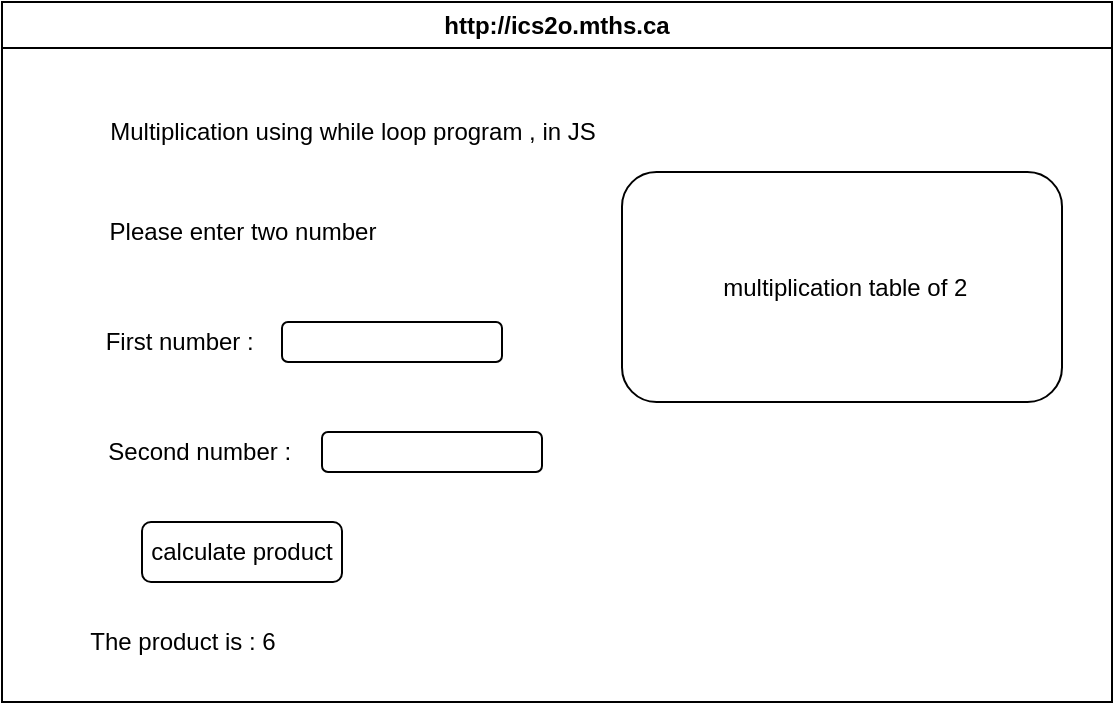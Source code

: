 <mxfile>
    <diagram id="HIP3nbAZw_EuaXWnEj3U" name="Page-1">
        <mxGraphModel dx="1086" dy="692" grid="1" gridSize="10" guides="1" tooltips="1" connect="1" arrows="1" fold="1" page="1" pageScale="1" pageWidth="850" pageHeight="1100" math="0" shadow="0">
            <root>
                <mxCell id="0"/>
                <mxCell id="1" parent="0"/>
                <mxCell id="7" value="http://ics2o.mths.ca" style="swimlane;whiteSpace=wrap;html=1;" parent="1" vertex="1">
                    <mxGeometry x="45" y="40" width="555" height="350" as="geometry"/>
                </mxCell>
                <mxCell id="9" value="Multiplication using while loop program , in JS" style="text;html=1;align=center;verticalAlign=middle;resizable=0;points=[];autosize=1;strokeColor=none;fillColor=none;" parent="7" vertex="1">
                    <mxGeometry x="40" y="50" width="270" height="30" as="geometry"/>
                </mxCell>
                <mxCell id="10" value="Please enter two number" style="text;html=1;align=center;verticalAlign=middle;resizable=0;points=[];autosize=1;strokeColor=none;fillColor=none;" parent="7" vertex="1">
                    <mxGeometry x="40" y="100" width="160" height="30" as="geometry"/>
                </mxCell>
                <mxCell id="11" value="First number :&amp;nbsp;" style="text;html=1;align=center;verticalAlign=middle;resizable=0;points=[];autosize=1;strokeColor=none;fillColor=none;" parent="7" vertex="1">
                    <mxGeometry x="40" y="155" width="100" height="30" as="geometry"/>
                </mxCell>
                <mxCell id="12" value="Second number :&amp;nbsp;" style="text;html=1;align=center;verticalAlign=middle;resizable=0;points=[];autosize=1;strokeColor=none;fillColor=none;" parent="7" vertex="1">
                    <mxGeometry x="40" y="210" width="120" height="30" as="geometry"/>
                </mxCell>
                <mxCell id="13" value="" style="rounded=1;whiteSpace=wrap;html=1;" parent="7" vertex="1">
                    <mxGeometry x="140" y="160" width="110" height="20" as="geometry"/>
                </mxCell>
                <mxCell id="14" value="" style="rounded=1;whiteSpace=wrap;html=1;" parent="7" vertex="1">
                    <mxGeometry x="160" y="215" width="110" height="20" as="geometry"/>
                </mxCell>
                <mxCell id="15" value="calculate product" style="rounded=1;whiteSpace=wrap;html=1;" parent="7" vertex="1">
                    <mxGeometry x="70" y="260" width="100" height="30" as="geometry"/>
                </mxCell>
                <mxCell id="16" value="The product is : 6" style="text;html=1;align=center;verticalAlign=middle;resizable=0;points=[];autosize=1;strokeColor=none;fillColor=none;" parent="7" vertex="1">
                    <mxGeometry x="30" y="305" width="120" height="30" as="geometry"/>
                </mxCell>
                <mxCell id="17" value="&amp;nbsp;multiplication table of 2" style="rounded=1;whiteSpace=wrap;html=1;" parent="7" vertex="1">
                    <mxGeometry x="310" y="85" width="220" height="115" as="geometry"/>
                </mxCell>
            </root>
        </mxGraphModel>
    </diagram>
</mxfile>